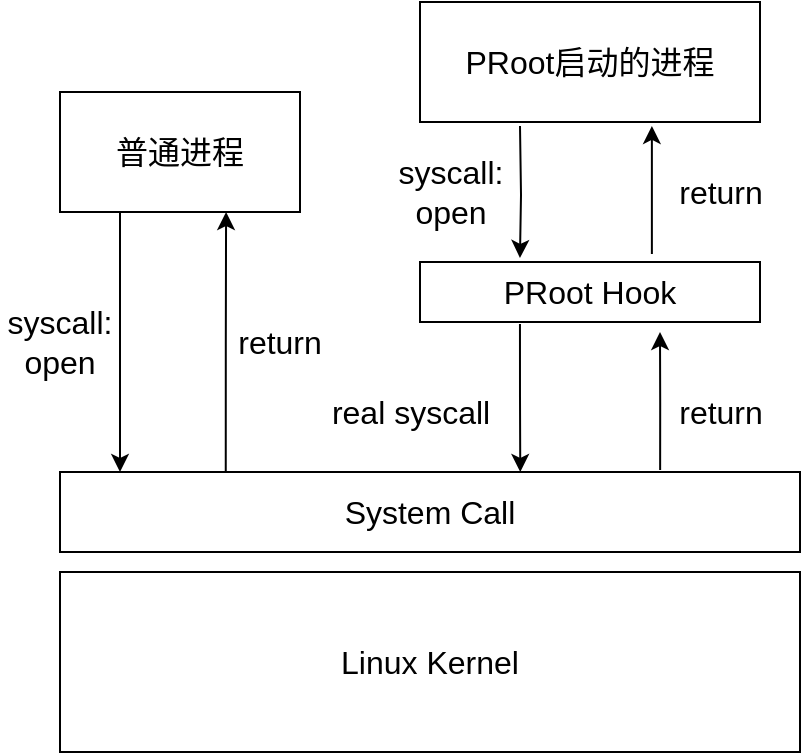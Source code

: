 <mxfile version="14.5.1" type="device"><diagram id="U_OkJBUrAQeqR7Qihkkn" name="第 1 页"><mxGraphModel dx="1106" dy="795" grid="1" gridSize="10" guides="1" tooltips="1" connect="1" arrows="1" fold="1" page="1" pageScale="1" pageWidth="1169" pageHeight="827" math="0" shadow="0"><root><mxCell id="0"/><mxCell id="1" parent="0"/><mxCell id="fBQBWd7US3JLlLK8sGLm-1" value="Linux Kernel" style="rounded=0;whiteSpace=wrap;html=1;fontSize=16;" vertex="1" parent="1"><mxGeometry x="270" y="330" width="370" height="90" as="geometry"/></mxCell><mxCell id="fBQBWd7US3JLlLK8sGLm-5" style="edgeStyle=orthogonalEdgeStyle;rounded=0;orthogonalLoop=1;jettySize=auto;html=1;entryX=0.692;entryY=1;entryDx=0;entryDy=0;entryPerimeter=0;fontSize=16;exitX=0.224;exitY=0;exitDx=0;exitDy=0;exitPerimeter=0;" edge="1" parent="1" source="fBQBWd7US3JLlLK8sGLm-2" target="fBQBWd7US3JLlLK8sGLm-3"><mxGeometry relative="1" as="geometry"/></mxCell><mxCell id="fBQBWd7US3JLlLK8sGLm-14" style="edgeStyle=orthogonalEdgeStyle;rounded=0;orthogonalLoop=1;jettySize=auto;html=1;fontSize=16;exitX=0.811;exitY=-0.025;exitDx=0;exitDy=0;exitPerimeter=0;" edge="1" parent="1" source="fBQBWd7US3JLlLK8sGLm-2"><mxGeometry relative="1" as="geometry"><mxPoint x="570" y="210" as="targetPoint"/></mxGeometry></mxCell><mxCell id="fBQBWd7US3JLlLK8sGLm-2" value="System Call" style="rounded=0;whiteSpace=wrap;html=1;fontSize=16;" vertex="1" parent="1"><mxGeometry x="270" y="280" width="370" height="40" as="geometry"/></mxCell><mxCell id="fBQBWd7US3JLlLK8sGLm-4" style="edgeStyle=orthogonalEdgeStyle;rounded=0;orthogonalLoop=1;jettySize=auto;html=1;fontSize=16;" edge="1" parent="1" source="fBQBWd7US3JLlLK8sGLm-3"><mxGeometry relative="1" as="geometry"><mxPoint x="300" y="280" as="targetPoint"/><Array as="points"><mxPoint x="300" y="280"/></Array></mxGeometry></mxCell><mxCell id="fBQBWd7US3JLlLK8sGLm-3" value="&lt;font style=&quot;font-size: 16px;&quot;&gt;普通进程&lt;/font&gt;" style="rounded=0;whiteSpace=wrap;html=1;fontSize=16;" vertex="1" parent="1"><mxGeometry x="270" y="90" width="120" height="60" as="geometry"/></mxCell><mxCell id="fBQBWd7US3JLlLK8sGLm-6" value="syscall:&lt;br&gt;open" style="text;html=1;strokeColor=none;fillColor=none;align=center;verticalAlign=middle;whiteSpace=wrap;rounded=0;fontSize=16;" vertex="1" parent="1"><mxGeometry x="240" y="200" width="60" height="30" as="geometry"/></mxCell><mxCell id="fBQBWd7US3JLlLK8sGLm-8" value="return" style="text;html=1;strokeColor=none;fillColor=none;align=center;verticalAlign=middle;whiteSpace=wrap;rounded=0;fontSize=16;" vertex="1" parent="1"><mxGeometry x="360" y="205" width="40" height="20" as="geometry"/></mxCell><mxCell id="fBQBWd7US3JLlLK8sGLm-11" style="edgeStyle=orthogonalEdgeStyle;rounded=0;orthogonalLoop=1;jettySize=auto;html=1;entryX=0.294;entryY=-0.067;entryDx=0;entryDy=0;fontSize=16;entryPerimeter=0;" edge="1" parent="1" target="fBQBWd7US3JLlLK8sGLm-10"><mxGeometry relative="1" as="geometry"><mxPoint x="500" y="107" as="sourcePoint"/><Array as="points"/></mxGeometry></mxCell><mxCell id="fBQBWd7US3JLlLK8sGLm-9" value="PRoot启动的进程" style="rounded=0;whiteSpace=wrap;html=1;fontSize=16;" vertex="1" parent="1"><mxGeometry x="450" y="45" width="170" height="60" as="geometry"/></mxCell><mxCell id="fBQBWd7US3JLlLK8sGLm-12" style="edgeStyle=orthogonalEdgeStyle;rounded=0;orthogonalLoop=1;jettySize=auto;html=1;entryX=0.682;entryY=1.033;entryDx=0;entryDy=0;entryPerimeter=0;fontSize=16;exitX=0.682;exitY=-0.133;exitDx=0;exitDy=0;exitPerimeter=0;" edge="1" parent="1" source="fBQBWd7US3JLlLK8sGLm-10" target="fBQBWd7US3JLlLK8sGLm-9"><mxGeometry relative="1" as="geometry"/></mxCell><mxCell id="fBQBWd7US3JLlLK8sGLm-13" style="edgeStyle=orthogonalEdgeStyle;rounded=0;orthogonalLoop=1;jettySize=auto;html=1;entryX=0.622;entryY=0;entryDx=0;entryDy=0;entryPerimeter=0;fontSize=16;exitX=0.294;exitY=1.033;exitDx=0;exitDy=0;exitPerimeter=0;" edge="1" parent="1" source="fBQBWd7US3JLlLK8sGLm-10" target="fBQBWd7US3JLlLK8sGLm-2"><mxGeometry relative="1" as="geometry"/></mxCell><mxCell id="fBQBWd7US3JLlLK8sGLm-10" value="PRoot Hook" style="rounded=0;whiteSpace=wrap;html=1;fontSize=16;" vertex="1" parent="1"><mxGeometry x="450" y="175" width="170" height="30" as="geometry"/></mxCell><mxCell id="fBQBWd7US3JLlLK8sGLm-15" value="syscall:&lt;br&gt;open" style="text;html=1;align=center;verticalAlign=middle;resizable=0;points=[];autosize=1;fontSize=16;" vertex="1" parent="1"><mxGeometry x="430" y="120" width="70" height="40" as="geometry"/></mxCell><mxCell id="fBQBWd7US3JLlLK8sGLm-16" value="real syscall" style="text;html=1;align=center;verticalAlign=middle;resizable=0;points=[];autosize=1;fontSize=16;" vertex="1" parent="1"><mxGeometry x="400" y="240" width="90" height="20" as="geometry"/></mxCell><mxCell id="fBQBWd7US3JLlLK8sGLm-17" value="return" style="text;html=1;align=center;verticalAlign=middle;resizable=0;points=[];autosize=1;fontSize=16;" vertex="1" parent="1"><mxGeometry x="570" y="240" width="60" height="20" as="geometry"/></mxCell><mxCell id="fBQBWd7US3JLlLK8sGLm-18" value="return" style="text;html=1;align=center;verticalAlign=middle;resizable=0;points=[];autosize=1;fontSize=16;" vertex="1" parent="1"><mxGeometry x="570" y="130" width="60" height="20" as="geometry"/></mxCell></root></mxGraphModel></diagram></mxfile>